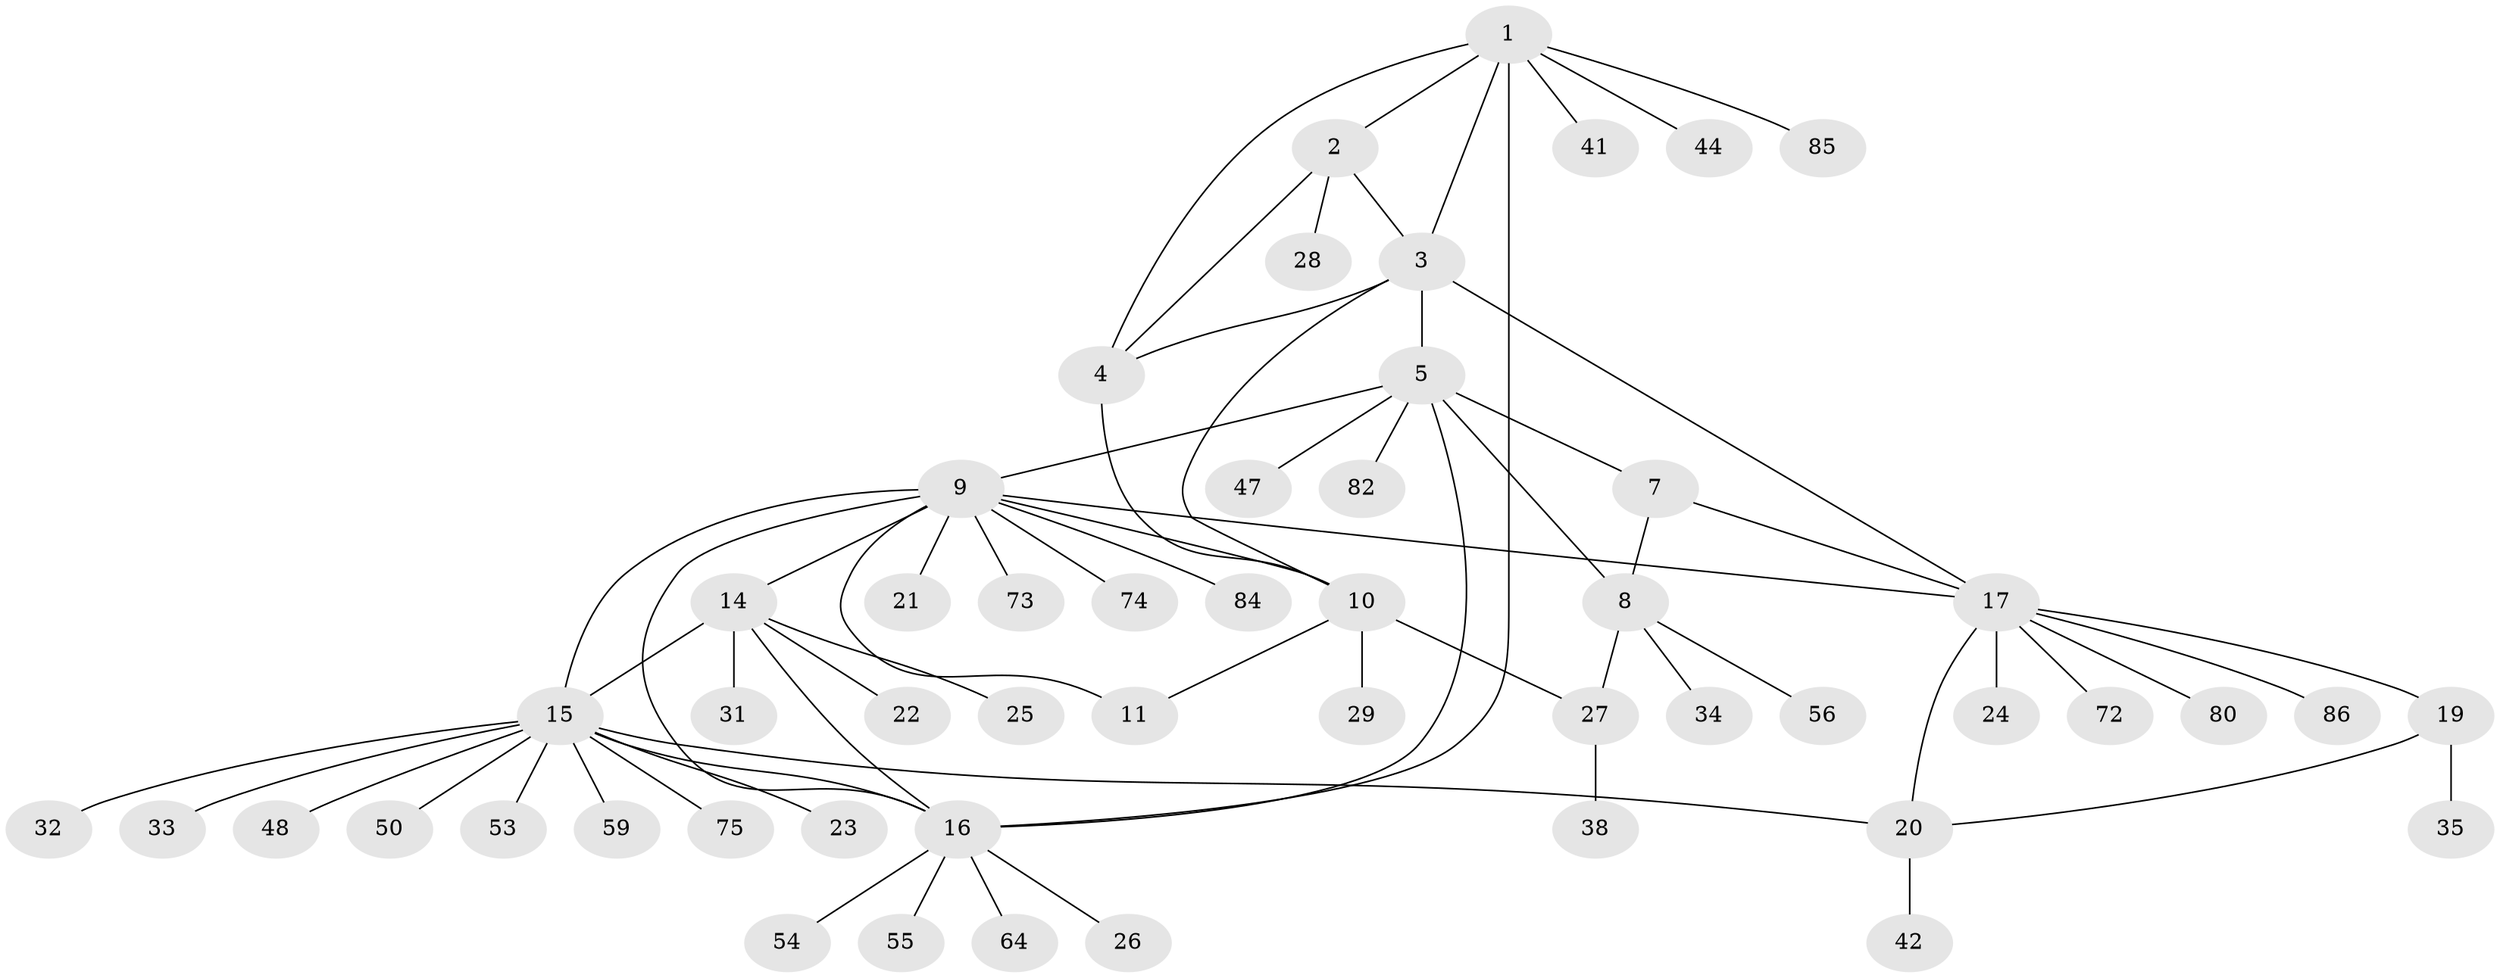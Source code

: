 // original degree distribution, {7: 0.04597701149425287, 5: 0.034482758620689655, 9: 0.011494252873563218, 4: 0.04597701149425287, 6: 0.034482758620689655, 10: 0.034482758620689655, 12: 0.011494252873563218, 11: 0.011494252873563218, 1: 0.6436781609195402, 3: 0.034482758620689655, 2: 0.09195402298850575}
// Generated by graph-tools (version 1.1) at 2025/19/03/04/25 18:19:36]
// undirected, 52 vertices, 68 edges
graph export_dot {
graph [start="1"]
  node [color=gray90,style=filled];
  1;
  2 [super="+65"];
  3 [super="+39+45+52+83"];
  4;
  5 [super="+6"];
  7;
  8 [super="+70"];
  9 [super="+40+49+68+87+12+46+36"];
  10;
  11 [super="+60+62+69"];
  14 [super="+37"];
  15;
  16;
  17 [super="+18+30"];
  19;
  20;
  21;
  22;
  23;
  24;
  25;
  26;
  27;
  28;
  29;
  31;
  32;
  33;
  34;
  35;
  38;
  41;
  42;
  44;
  47 [super="+67+58"];
  48;
  50;
  53;
  54;
  55;
  56 [super="+61"];
  59;
  64;
  72;
  73;
  74;
  75;
  80;
  82;
  84;
  85;
  86;
  1 -- 2;
  1 -- 3;
  1 -- 4;
  1 -- 16;
  1 -- 41;
  1 -- 44;
  1 -- 85;
  2 -- 3;
  2 -- 4;
  2 -- 28;
  3 -- 4;
  3 -- 5;
  3 -- 17;
  3 -- 10;
  4 -- 10;
  5 -- 7 [weight=2];
  5 -- 8 [weight=2];
  5 -- 9;
  5 -- 16;
  5 -- 82;
  5 -- 47;
  7 -- 8;
  7 -- 17;
  8 -- 27;
  8 -- 34;
  8 -- 56;
  9 -- 10 [weight=2];
  9 -- 11 [weight=2];
  9 -- 16 [weight=2];
  9 -- 73;
  9 -- 74;
  9 -- 14;
  9 -- 15;
  9 -- 17;
  9 -- 84;
  9 -- 21;
  10 -- 11;
  10 -- 27;
  10 -- 29;
  14 -- 15;
  14 -- 16;
  14 -- 22;
  14 -- 25;
  14 -- 31;
  15 -- 16;
  15 -- 20;
  15 -- 23;
  15 -- 32;
  15 -- 33;
  15 -- 48;
  15 -- 50;
  15 -- 53;
  15 -- 59;
  15 -- 75;
  16 -- 26;
  16 -- 54;
  16 -- 55;
  16 -- 64;
  17 -- 19 [weight=2];
  17 -- 20 [weight=2];
  17 -- 24;
  17 -- 72;
  17 -- 80;
  17 -- 86;
  19 -- 20;
  19 -- 35;
  20 -- 42;
  27 -- 38;
}
